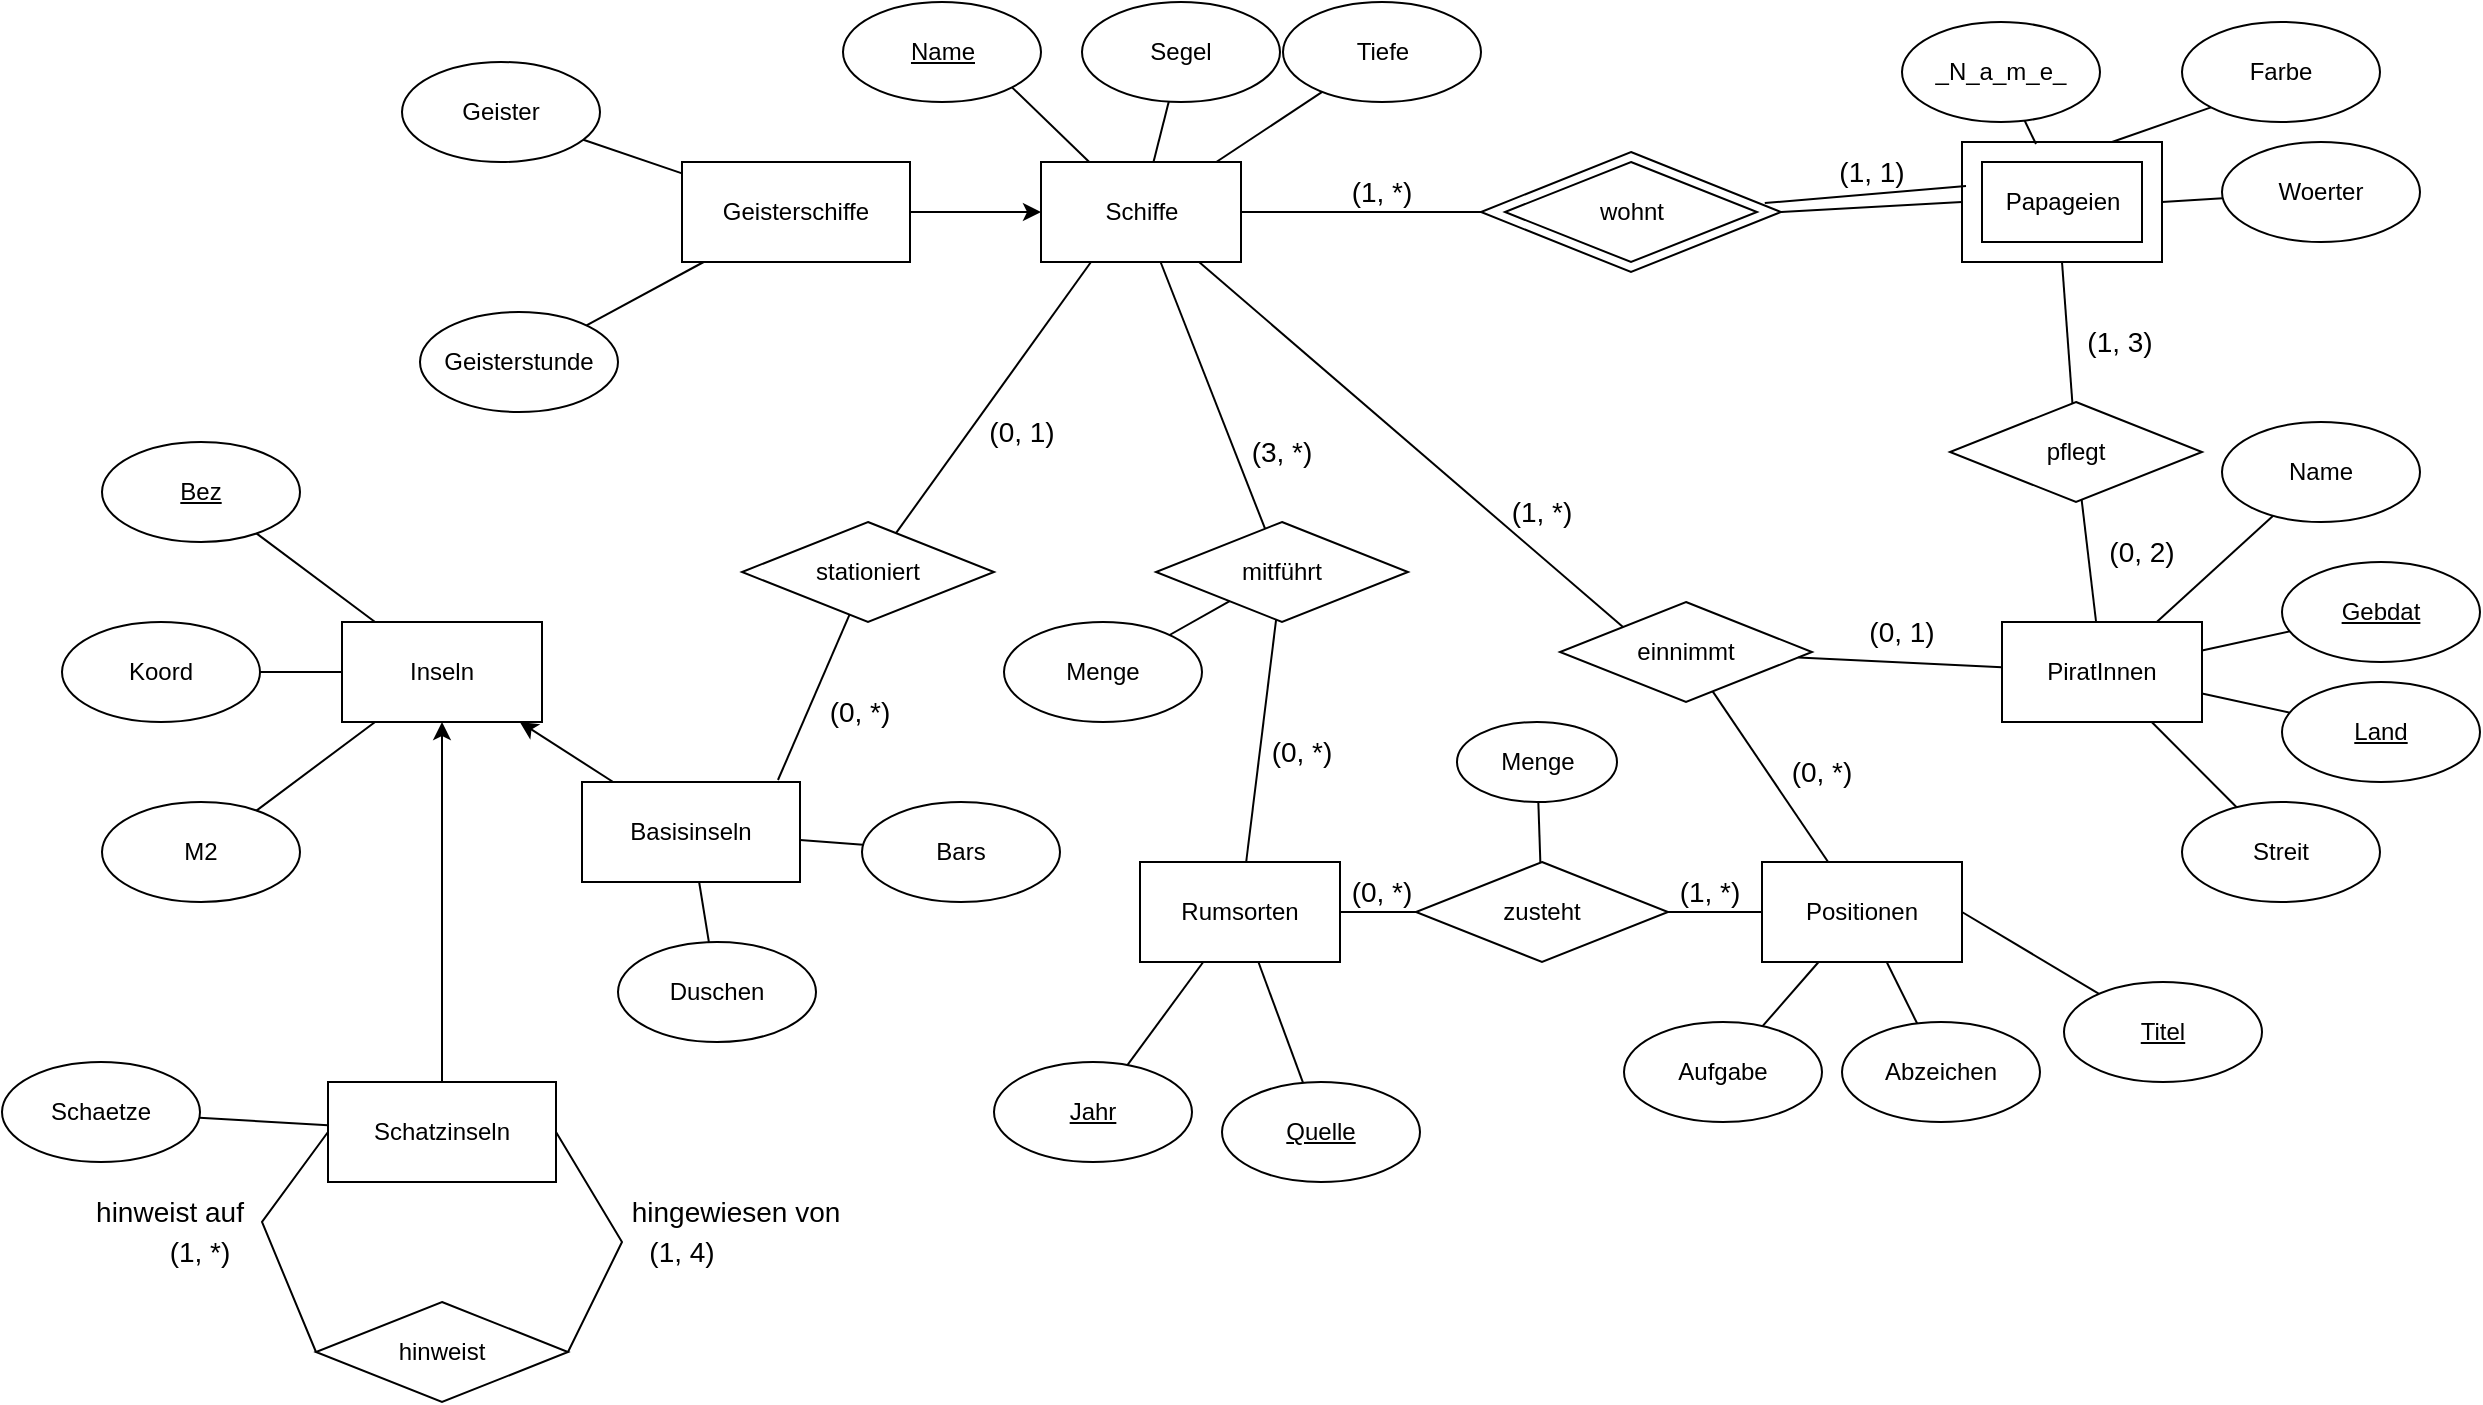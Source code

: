 <mxfile version="21.1.5" type="github">
  <diagram id="C5RBs43oDa-KdzZeNtuy" name="Page-1">
    <mxGraphModel dx="2196" dy="1947" grid="1" gridSize="10" guides="1" tooltips="1" connect="1" arrows="1" fold="1" page="1" pageScale="1" pageWidth="827" pageHeight="1169" math="0" shadow="0">
      <root>
        <mxCell id="WIyWlLk6GJQsqaUBKTNV-0" />
        <mxCell id="WIyWlLk6GJQsqaUBKTNV-1" parent="WIyWlLk6GJQsqaUBKTNV-0" />
        <mxCell id="UyaqefDPUZYXlSPB02nK-0" value="pflegt" style="rhombus;whiteSpace=wrap;html=1;fontSize=12;" parent="WIyWlLk6GJQsqaUBKTNV-1" vertex="1">
          <mxGeometry x="534" y="100" width="126" height="50" as="geometry" />
        </mxCell>
        <mxCell id="UyaqefDPUZYXlSPB02nK-1" value="einnimmt" style="rhombus;whiteSpace=wrap;html=1;fontSize=12;" parent="WIyWlLk6GJQsqaUBKTNV-1" vertex="1">
          <mxGeometry x="339" y="200" width="126" height="50" as="geometry" />
        </mxCell>
        <mxCell id="UyaqefDPUZYXlSPB02nK-2" value="hinweist" style="rhombus;whiteSpace=wrap;html=1;fontSize=12;" parent="WIyWlLk6GJQsqaUBKTNV-1" vertex="1">
          <mxGeometry x="-283" y="550" width="126" height="50" as="geometry" />
        </mxCell>
        <mxCell id="UyaqefDPUZYXlSPB02nK-3" value="mitführt" style="rhombus;whiteSpace=wrap;html=1;fontSize=12;" parent="WIyWlLk6GJQsqaUBKTNV-1" vertex="1">
          <mxGeometry x="137" y="160" width="126" height="50" as="geometry" />
        </mxCell>
        <mxCell id="UyaqefDPUZYXlSPB02nK-5" value="stationiert" style="rhombus;whiteSpace=wrap;html=1;fontSize=12;" parent="WIyWlLk6GJQsqaUBKTNV-1" vertex="1">
          <mxGeometry x="-70" y="160" width="126" height="50" as="geometry" />
        </mxCell>
        <mxCell id="UyaqefDPUZYXlSPB02nK-6" value="Schiffe" style="rounded=0;whiteSpace=wrap;html=1;" parent="WIyWlLk6GJQsqaUBKTNV-1" vertex="1">
          <mxGeometry x="79.5" y="-20" width="100" height="50" as="geometry" />
        </mxCell>
        <mxCell id="UyaqefDPUZYXlSPB02nK-8" value="PiratInnen" style="rounded=0;whiteSpace=wrap;html=1;" parent="WIyWlLk6GJQsqaUBKTNV-1" vertex="1">
          <mxGeometry x="560" y="210" width="100" height="50" as="geometry" />
        </mxCell>
        <mxCell id="UyaqefDPUZYXlSPB02nK-9" value="Rumsorten" style="rounded=0;whiteSpace=wrap;html=1;" parent="WIyWlLk6GJQsqaUBKTNV-1" vertex="1">
          <mxGeometry x="129" y="330" width="100" height="50" as="geometry" />
        </mxCell>
        <mxCell id="UyaqefDPUZYXlSPB02nK-10" value="Inseln" style="rounded=0;whiteSpace=wrap;html=1;" parent="WIyWlLk6GJQsqaUBKTNV-1" vertex="1">
          <mxGeometry x="-270" y="210" width="100" height="50" as="geometry" />
        </mxCell>
        <mxCell id="UyaqefDPUZYXlSPB02nK-11" value="Geisterschiffe" style="rounded=0;whiteSpace=wrap;html=1;" parent="WIyWlLk6GJQsqaUBKTNV-1" vertex="1">
          <mxGeometry x="-100" y="-20" width="114" height="50" as="geometry" />
        </mxCell>
        <mxCell id="UyaqefDPUZYXlSPB02nK-12" value="Schatzinseln" style="rounded=0;whiteSpace=wrap;html=1;" parent="WIyWlLk6GJQsqaUBKTNV-1" vertex="1">
          <mxGeometry x="-277" y="440" width="114" height="50" as="geometry" />
        </mxCell>
        <mxCell id="UyaqefDPUZYXlSPB02nK-13" value="Basisinseln" style="rounded=0;whiteSpace=wrap;html=1;" parent="WIyWlLk6GJQsqaUBKTNV-1" vertex="1">
          <mxGeometry x="-150" y="290" width="109" height="50" as="geometry" />
        </mxCell>
        <mxCell id="UyaqefDPUZYXlSPB02nK-14" value="Positionen" style="rounded=0;whiteSpace=wrap;html=1;" parent="WIyWlLk6GJQsqaUBKTNV-1" vertex="1">
          <mxGeometry x="440" y="330" width="100" height="50" as="geometry" />
        </mxCell>
        <mxCell id="UyaqefDPUZYXlSPB02nK-16" value="Name" style="ellipse;whiteSpace=wrap;html=1;fontStyle=4" parent="WIyWlLk6GJQsqaUBKTNV-1" vertex="1">
          <mxGeometry x="-19.5" y="-100" width="99" height="50" as="geometry" />
        </mxCell>
        <mxCell id="UyaqefDPUZYXlSPB02nK-17" value="Segel" style="ellipse;whiteSpace=wrap;html=1;" parent="WIyWlLk6GJQsqaUBKTNV-1" vertex="1">
          <mxGeometry x="100" y="-100" width="99" height="50" as="geometry" />
        </mxCell>
        <mxCell id="UyaqefDPUZYXlSPB02nK-18" value="Tiefe" style="ellipse;whiteSpace=wrap;html=1;" parent="WIyWlLk6GJQsqaUBKTNV-1" vertex="1">
          <mxGeometry x="200.5" y="-100" width="99" height="50" as="geometry" />
        </mxCell>
        <mxCell id="UyaqefDPUZYXlSPB02nK-19" value="Geister" style="ellipse;whiteSpace=wrap;html=1;" parent="WIyWlLk6GJQsqaUBKTNV-1" vertex="1">
          <mxGeometry x="-240" y="-70" width="99" height="50" as="geometry" />
        </mxCell>
        <mxCell id="UyaqefDPUZYXlSPB02nK-20" value="Geisterstunde" style="ellipse;whiteSpace=wrap;html=1;" parent="WIyWlLk6GJQsqaUBKTNV-1" vertex="1">
          <mxGeometry x="-231" y="55" width="99" height="50" as="geometry" />
        </mxCell>
        <mxCell id="UyaqefDPUZYXlSPB02nK-21" value="" style="endArrow=none;html=1;rounded=0;" parent="WIyWlLk6GJQsqaUBKTNV-1" source="UyaqefDPUZYXlSPB02nK-19" target="UyaqefDPUZYXlSPB02nK-11" edge="1">
          <mxGeometry width="50" height="50" relative="1" as="geometry">
            <mxPoint x="110" y="320" as="sourcePoint" />
            <mxPoint x="160" y="270" as="targetPoint" />
          </mxGeometry>
        </mxCell>
        <mxCell id="UyaqefDPUZYXlSPB02nK-22" value="" style="endArrow=none;html=1;rounded=0;" parent="WIyWlLk6GJQsqaUBKTNV-1" source="UyaqefDPUZYXlSPB02nK-11" target="UyaqefDPUZYXlSPB02nK-20" edge="1">
          <mxGeometry width="50" height="50" relative="1" as="geometry">
            <mxPoint x="-110" y="160" as="sourcePoint" />
            <mxPoint x="-60" y="110" as="targetPoint" />
          </mxGeometry>
        </mxCell>
        <mxCell id="UyaqefDPUZYXlSPB02nK-23" value="" style="endArrow=none;html=1;rounded=0;exitX=1;exitY=1;exitDx=0;exitDy=0;" parent="WIyWlLk6GJQsqaUBKTNV-1" source="UyaqefDPUZYXlSPB02nK-16" target="UyaqefDPUZYXlSPB02nK-6" edge="1">
          <mxGeometry width="50" height="50" relative="1" as="geometry">
            <mxPoint x="170" y="90" as="sourcePoint" />
            <mxPoint x="220" y="40" as="targetPoint" />
          </mxGeometry>
        </mxCell>
        <mxCell id="UyaqefDPUZYXlSPB02nK-24" value="" style="endArrow=none;html=1;rounded=0;" parent="WIyWlLk6GJQsqaUBKTNV-1" source="UyaqefDPUZYXlSPB02nK-17" target="UyaqefDPUZYXlSPB02nK-6" edge="1">
          <mxGeometry width="50" height="50" relative="1" as="geometry">
            <mxPoint x="124.324" y="-37.233" as="sourcePoint" />
            <mxPoint x="180.347" y="10" as="targetPoint" />
          </mxGeometry>
        </mxCell>
        <mxCell id="UyaqefDPUZYXlSPB02nK-25" value="" style="endArrow=none;html=1;rounded=0;" parent="WIyWlLk6GJQsqaUBKTNV-1" source="UyaqefDPUZYXlSPB02nK-18" target="UyaqefDPUZYXlSPB02nK-6" edge="1">
          <mxGeometry width="50" height="50" relative="1" as="geometry">
            <mxPoint x="217.195" y="-30.027" as="sourcePoint" />
            <mxPoint x="212.639" y="10" as="targetPoint" />
          </mxGeometry>
        </mxCell>
        <mxCell id="UyaqefDPUZYXlSPB02nK-26" value="" style="endArrow=classic;html=1;rounded=0;" parent="WIyWlLk6GJQsqaUBKTNV-1" source="UyaqefDPUZYXlSPB02nK-11" target="UyaqefDPUZYXlSPB02nK-6" edge="1">
          <mxGeometry width="50" height="50" relative="1" as="geometry">
            <mxPoint x="170" y="220" as="sourcePoint" />
            <mxPoint x="220" y="170" as="targetPoint" />
          </mxGeometry>
        </mxCell>
        <mxCell id="UyaqefDPUZYXlSPB02nK-27" value="_N_a_m_e_" style="ellipse;whiteSpace=wrap;html=1;fontStyle=0" parent="WIyWlLk6GJQsqaUBKTNV-1" vertex="1">
          <mxGeometry x="510" y="-90" width="99" height="50" as="geometry" />
        </mxCell>
        <mxCell id="UyaqefDPUZYXlSPB02nK-28" value="Farbe" style="ellipse;whiteSpace=wrap;html=1;" parent="WIyWlLk6GJQsqaUBKTNV-1" vertex="1">
          <mxGeometry x="650" y="-90" width="99" height="50" as="geometry" />
        </mxCell>
        <mxCell id="UyaqefDPUZYXlSPB02nK-29" value="Woerter" style="ellipse;whiteSpace=wrap;html=1;" parent="WIyWlLk6GJQsqaUBKTNV-1" vertex="1">
          <mxGeometry x="670" y="-30" width="99" height="50" as="geometry" />
        </mxCell>
        <mxCell id="UyaqefDPUZYXlSPB02nK-31" value="" style="verticalLabelPosition=bottom;verticalAlign=top;html=1;shape=mxgraph.basic.frame;dx=10;whiteSpace=wrap;" parent="WIyWlLk6GJQsqaUBKTNV-1" vertex="1">
          <mxGeometry x="540" y="-30" width="100" height="60" as="geometry" />
        </mxCell>
        <mxCell id="UyaqefDPUZYXlSPB02nK-33" value="Papageien" style="text;html=1;align=center;verticalAlign=middle;resizable=0;points=[];autosize=1;strokeColor=none;fillColor=none;" parent="WIyWlLk6GJQsqaUBKTNV-1" vertex="1">
          <mxGeometry x="550" y="-15" width="80" height="30" as="geometry" />
        </mxCell>
        <mxCell id="UyaqefDPUZYXlSPB02nK-36" value="" style="rhombus;whiteSpace=wrap;html=1;fontSize=12;" parent="WIyWlLk6GJQsqaUBKTNV-1" vertex="1">
          <mxGeometry x="299.5" y="-25" width="150" height="60" as="geometry" />
        </mxCell>
        <mxCell id="oxAXRhUPU-nRe5CdtGqO-5" value="wohnt" style="rhombus;whiteSpace=wrap;html=1;fontSize=12;" parent="WIyWlLk6GJQsqaUBKTNV-1" vertex="1">
          <mxGeometry x="311.5" y="-20" width="126" height="50" as="geometry" />
        </mxCell>
        <mxCell id="UyaqefDPUZYXlSPB02nK-38" value="" style="endArrow=none;html=1;rounded=0;exitX=0.946;exitY=0.426;exitDx=0;exitDy=0;exitPerimeter=0;entryX=0.02;entryY=0.367;entryDx=0;entryDy=0;entryPerimeter=0;" parent="WIyWlLk6GJQsqaUBKTNV-1" source="UyaqefDPUZYXlSPB02nK-36" target="UyaqefDPUZYXlSPB02nK-31" edge="1">
          <mxGeometry width="50" height="50" relative="1" as="geometry">
            <mxPoint x="390" y="180" as="sourcePoint" />
            <mxPoint x="530" y="20" as="targetPoint" />
          </mxGeometry>
        </mxCell>
        <mxCell id="UyaqefDPUZYXlSPB02nK-39" value="" style="endArrow=none;html=1;rounded=0;entryX=0;entryY=0.5;entryDx=0;entryDy=0;entryPerimeter=0;exitX=1;exitY=0.5;exitDx=0;exitDy=0;" parent="WIyWlLk6GJQsqaUBKTNV-1" source="UyaqefDPUZYXlSPB02nK-36" target="UyaqefDPUZYXlSPB02nK-31" edge="1">
          <mxGeometry width="50" height="50" relative="1" as="geometry">
            <mxPoint x="380" y="180" as="sourcePoint" />
            <mxPoint x="430" y="130" as="targetPoint" />
          </mxGeometry>
        </mxCell>
        <mxCell id="UyaqefDPUZYXlSPB02nK-40" value="" style="endArrow=none;html=1;rounded=0;entryX=0;entryY=0.5;entryDx=0;entryDy=0;" parent="WIyWlLk6GJQsqaUBKTNV-1" source="UyaqefDPUZYXlSPB02nK-6" target="UyaqefDPUZYXlSPB02nK-36" edge="1">
          <mxGeometry width="50" height="50" relative="1" as="geometry">
            <mxPoint x="260" y="210" as="sourcePoint" />
            <mxPoint x="310" y="160" as="targetPoint" />
          </mxGeometry>
        </mxCell>
        <mxCell id="UyaqefDPUZYXlSPB02nK-41" value="" style="endArrow=none;html=1;rounded=0;entryX=0.37;entryY=0.017;entryDx=0;entryDy=0;entryPerimeter=0;" parent="WIyWlLk6GJQsqaUBKTNV-1" source="UyaqefDPUZYXlSPB02nK-27" target="UyaqefDPUZYXlSPB02nK-31" edge="1">
          <mxGeometry width="50" height="50" relative="1" as="geometry">
            <mxPoint x="390" y="230" as="sourcePoint" />
            <mxPoint x="440" y="180" as="targetPoint" />
          </mxGeometry>
        </mxCell>
        <mxCell id="UyaqefDPUZYXlSPB02nK-42" value="" style="endArrow=none;html=1;rounded=0;entryX=0;entryY=0;entryDx=75;entryDy=0;entryPerimeter=0;exitX=0;exitY=1;exitDx=0;exitDy=0;" parent="WIyWlLk6GJQsqaUBKTNV-1" source="UyaqefDPUZYXlSPB02nK-28" target="UyaqefDPUZYXlSPB02nK-31" edge="1">
          <mxGeometry width="50" height="50" relative="1" as="geometry">
            <mxPoint x="560.299" y="-30.602" as="sourcePoint" />
            <mxPoint x="577" y="6.02" as="targetPoint" />
          </mxGeometry>
        </mxCell>
        <mxCell id="UyaqefDPUZYXlSPB02nK-43" value="" style="endArrow=none;html=1;rounded=0;entryX=1;entryY=0.5;entryDx=0;entryDy=0;entryPerimeter=0;" parent="WIyWlLk6GJQsqaUBKTNV-1" source="UyaqefDPUZYXlSPB02nK-29" target="UyaqefDPUZYXlSPB02nK-31" edge="1">
          <mxGeometry width="50" height="50" relative="1" as="geometry">
            <mxPoint x="654.676" y="-37.233" as="sourcePoint" />
            <mxPoint x="615" y="5" as="targetPoint" />
          </mxGeometry>
        </mxCell>
        <mxCell id="UyaqefDPUZYXlSPB02nK-44" value="Name" style="ellipse;whiteSpace=wrap;html=1;" parent="WIyWlLk6GJQsqaUBKTNV-1" vertex="1">
          <mxGeometry x="670" y="110" width="99" height="50" as="geometry" />
        </mxCell>
        <mxCell id="UyaqefDPUZYXlSPB02nK-45" value="&lt;u&gt;Gebdat&lt;/u&gt;" style="ellipse;whiteSpace=wrap;html=1;" parent="WIyWlLk6GJQsqaUBKTNV-1" vertex="1">
          <mxGeometry x="700" y="180" width="99" height="50" as="geometry" />
        </mxCell>
        <mxCell id="UyaqefDPUZYXlSPB02nK-46" value="Land" style="ellipse;whiteSpace=wrap;html=1;fontStyle=4" parent="WIyWlLk6GJQsqaUBKTNV-1" vertex="1">
          <mxGeometry x="700" y="240" width="99" height="50" as="geometry" />
        </mxCell>
        <mxCell id="UyaqefDPUZYXlSPB02nK-47" value="Streit" style="ellipse;whiteSpace=wrap;html=1;" parent="WIyWlLk6GJQsqaUBKTNV-1" vertex="1">
          <mxGeometry x="650" y="300" width="99" height="50" as="geometry" />
        </mxCell>
        <mxCell id="UyaqefDPUZYXlSPB02nK-48" value="" style="endArrow=none;html=1;rounded=0;" parent="WIyWlLk6GJQsqaUBKTNV-1" source="UyaqefDPUZYXlSPB02nK-47" target="UyaqefDPUZYXlSPB02nK-8" edge="1">
          <mxGeometry width="50" height="50" relative="1" as="geometry">
            <mxPoint x="500" y="370" as="sourcePoint" />
            <mxPoint x="550" y="320" as="targetPoint" />
          </mxGeometry>
        </mxCell>
        <mxCell id="UyaqefDPUZYXlSPB02nK-49" value="" style="endArrow=none;html=1;rounded=0;" parent="WIyWlLk6GJQsqaUBKTNV-1" source="UyaqefDPUZYXlSPB02nK-46" target="UyaqefDPUZYXlSPB02nK-8" edge="1">
          <mxGeometry width="50" height="50" relative="1" as="geometry">
            <mxPoint x="681.345" y="314.438" as="sourcePoint" />
            <mxPoint x="620" y="270" as="targetPoint" />
          </mxGeometry>
        </mxCell>
        <mxCell id="UyaqefDPUZYXlSPB02nK-50" value="" style="endArrow=none;html=1;rounded=0;" parent="WIyWlLk6GJQsqaUBKTNV-1" source="UyaqefDPUZYXlSPB02nK-45" target="UyaqefDPUZYXlSPB02nK-8" edge="1">
          <mxGeometry width="50" height="50" relative="1" as="geometry">
            <mxPoint x="713.906" y="265.266" as="sourcePoint" />
            <mxPoint x="670" y="255.753" as="targetPoint" />
          </mxGeometry>
        </mxCell>
        <mxCell id="UyaqefDPUZYXlSPB02nK-51" value="" style="endArrow=none;html=1;rounded=0;" parent="WIyWlLk6GJQsqaUBKTNV-1" source="UyaqefDPUZYXlSPB02nK-44" target="UyaqefDPUZYXlSPB02nK-8" edge="1">
          <mxGeometry width="50" height="50" relative="1" as="geometry">
            <mxPoint x="713.906" y="224.734" as="sourcePoint" />
            <mxPoint x="670" y="234.247" as="targetPoint" />
          </mxGeometry>
        </mxCell>
        <mxCell id="UyaqefDPUZYXlSPB02nK-52" value="" style="endArrow=none;html=1;rounded=0;" parent="WIyWlLk6GJQsqaUBKTNV-1" source="UyaqefDPUZYXlSPB02nK-0" target="UyaqefDPUZYXlSPB02nK-8" edge="1">
          <mxGeometry width="50" height="50" relative="1" as="geometry">
            <mxPoint x="500" y="370" as="sourcePoint" />
            <mxPoint x="550" y="320" as="targetPoint" />
          </mxGeometry>
        </mxCell>
        <mxCell id="UyaqefDPUZYXlSPB02nK-53" value="" style="endArrow=none;html=1;rounded=0;entryX=0.5;entryY=1;entryDx=0;entryDy=0;entryPerimeter=0;" parent="WIyWlLk6GJQsqaUBKTNV-1" source="UyaqefDPUZYXlSPB02nK-0" target="UyaqefDPUZYXlSPB02nK-31" edge="1">
          <mxGeometry width="50" height="50" relative="1" as="geometry">
            <mxPoint x="596.152" y="157.559" as="sourcePoint" />
            <mxPoint x="613.182" y="220" as="targetPoint" />
          </mxGeometry>
        </mxCell>
        <mxCell id="UyaqefDPUZYXlSPB02nK-54" value="Titel" style="ellipse;whiteSpace=wrap;html=1;fontStyle=4" parent="WIyWlLk6GJQsqaUBKTNV-1" vertex="1">
          <mxGeometry x="591" y="390" width="99" height="50" as="geometry" />
        </mxCell>
        <mxCell id="UyaqefDPUZYXlSPB02nK-55" value="Abzeichen" style="ellipse;whiteSpace=wrap;html=1;" parent="WIyWlLk6GJQsqaUBKTNV-1" vertex="1">
          <mxGeometry x="480" y="410" width="99" height="50" as="geometry" />
        </mxCell>
        <mxCell id="UyaqefDPUZYXlSPB02nK-56" value="Aufgabe" style="ellipse;whiteSpace=wrap;html=1;" parent="WIyWlLk6GJQsqaUBKTNV-1" vertex="1">
          <mxGeometry x="371" y="410" width="99" height="50" as="geometry" />
        </mxCell>
        <mxCell id="UyaqefDPUZYXlSPB02nK-59" value="" style="endArrow=none;html=1;rounded=0;" parent="WIyWlLk6GJQsqaUBKTNV-1" source="UyaqefDPUZYXlSPB02nK-14" target="UyaqefDPUZYXlSPB02nK-1" edge="1">
          <mxGeometry width="50" height="50" relative="1" as="geometry">
            <mxPoint x="460" y="430" as="sourcePoint" />
            <mxPoint x="510" y="380" as="targetPoint" />
          </mxGeometry>
        </mxCell>
        <mxCell id="UyaqefDPUZYXlSPB02nK-60" value="" style="endArrow=none;html=1;rounded=0;" parent="WIyWlLk6GJQsqaUBKTNV-1" source="UyaqefDPUZYXlSPB02nK-8" target="UyaqefDPUZYXlSPB02nK-1" edge="1">
          <mxGeometry width="50" height="50" relative="1" as="geometry">
            <mxPoint x="603" y="470" as="sourcePoint" />
            <mxPoint x="603" y="410" as="targetPoint" />
          </mxGeometry>
        </mxCell>
        <mxCell id="UyaqefDPUZYXlSPB02nK-61" value="" style="endArrow=none;html=1;rounded=0;exitX=1;exitY=0.5;exitDx=0;exitDy=0;" parent="WIyWlLk6GJQsqaUBKTNV-1" source="UyaqefDPUZYXlSPB02nK-14" target="UyaqefDPUZYXlSPB02nK-54" edge="1">
          <mxGeometry width="50" height="50" relative="1" as="geometry">
            <mxPoint x="380" y="380" as="sourcePoint" />
            <mxPoint x="430" y="330" as="targetPoint" />
          </mxGeometry>
        </mxCell>
        <mxCell id="UyaqefDPUZYXlSPB02nK-62" value="" style="endArrow=none;html=1;rounded=0;" parent="WIyWlLk6GJQsqaUBKTNV-1" source="UyaqefDPUZYXlSPB02nK-55" target="UyaqefDPUZYXlSPB02nK-14" edge="1">
          <mxGeometry width="50" height="50" relative="1" as="geometry">
            <mxPoint x="380" y="380" as="sourcePoint" />
            <mxPoint x="430" y="330" as="targetPoint" />
          </mxGeometry>
        </mxCell>
        <mxCell id="UyaqefDPUZYXlSPB02nK-63" value="" style="endArrow=none;html=1;rounded=0;" parent="WIyWlLk6GJQsqaUBKTNV-1" source="UyaqefDPUZYXlSPB02nK-56" target="UyaqefDPUZYXlSPB02nK-14" edge="1">
          <mxGeometry width="50" height="50" relative="1" as="geometry">
            <mxPoint x="380" y="380" as="sourcePoint" />
            <mxPoint x="430" y="330" as="targetPoint" />
          </mxGeometry>
        </mxCell>
        <mxCell id="UyaqefDPUZYXlSPB02nK-64" value="" style="endArrow=none;html=1;rounded=0;entryX=0;entryY=0;entryDx=0;entryDy=0;" parent="WIyWlLk6GJQsqaUBKTNV-1" source="UyaqefDPUZYXlSPB02nK-6" target="UyaqefDPUZYXlSPB02nK-1" edge="1">
          <mxGeometry width="50" height="50" relative="1" as="geometry">
            <mxPoint x="350" y="380" as="sourcePoint" />
            <mxPoint x="400" y="330" as="targetPoint" />
          </mxGeometry>
        </mxCell>
        <mxCell id="UyaqefDPUZYXlSPB02nK-65" value="Jahr" style="ellipse;whiteSpace=wrap;html=1;fontStyle=4" parent="WIyWlLk6GJQsqaUBKTNV-1" vertex="1">
          <mxGeometry x="56" y="430" width="99" height="50" as="geometry" />
        </mxCell>
        <mxCell id="UyaqefDPUZYXlSPB02nK-66" value="Quelle" style="ellipse;whiteSpace=wrap;html=1;fontStyle=4" parent="WIyWlLk6GJQsqaUBKTNV-1" vertex="1">
          <mxGeometry x="170" y="440" width="99" height="50" as="geometry" />
        </mxCell>
        <mxCell id="UyaqefDPUZYXlSPB02nK-67" value="" style="endArrow=none;html=1;rounded=0;" parent="WIyWlLk6GJQsqaUBKTNV-1" source="UyaqefDPUZYXlSPB02nK-65" target="UyaqefDPUZYXlSPB02nK-9" edge="1">
          <mxGeometry width="50" height="50" relative="1" as="geometry">
            <mxPoint x="350" y="530" as="sourcePoint" />
            <mxPoint x="400" y="480" as="targetPoint" />
          </mxGeometry>
        </mxCell>
        <mxCell id="UyaqefDPUZYXlSPB02nK-68" value="" style="endArrow=none;html=1;rounded=0;" parent="WIyWlLk6GJQsqaUBKTNV-1" source="UyaqefDPUZYXlSPB02nK-66" target="UyaqefDPUZYXlSPB02nK-9" edge="1">
          <mxGeometry width="50" height="50" relative="1" as="geometry">
            <mxPoint x="422.834" y="690.924" as="sourcePoint" />
            <mxPoint x="445.972" y="650" as="targetPoint" />
          </mxGeometry>
        </mxCell>
        <mxCell id="UyaqefDPUZYXlSPB02nK-70" value="Menge" style="ellipse;whiteSpace=wrap;html=1;fontStyle=0" parent="WIyWlLk6GJQsqaUBKTNV-1" vertex="1">
          <mxGeometry x="61" y="210" width="99" height="50" as="geometry" />
        </mxCell>
        <mxCell id="UyaqefDPUZYXlSPB02nK-71" value="" style="endArrow=none;html=1;rounded=0;" parent="WIyWlLk6GJQsqaUBKTNV-1" source="UyaqefDPUZYXlSPB02nK-9" target="UyaqefDPUZYXlSPB02nK-3" edge="1">
          <mxGeometry width="50" height="50" relative="1" as="geometry">
            <mxPoint x="290" y="340" as="sourcePoint" />
            <mxPoint x="340" y="290" as="targetPoint" />
          </mxGeometry>
        </mxCell>
        <mxCell id="UyaqefDPUZYXlSPB02nK-72" value="" style="endArrow=none;html=1;rounded=0;" parent="WIyWlLk6GJQsqaUBKTNV-1" source="UyaqefDPUZYXlSPB02nK-6" target="UyaqefDPUZYXlSPB02nK-3" edge="1">
          <mxGeometry width="50" height="50" relative="1" as="geometry">
            <mxPoint x="240.288" y="300" as="sourcePoint" />
            <mxPoint x="216.471" y="217.432" as="targetPoint" />
          </mxGeometry>
        </mxCell>
        <mxCell id="UyaqefDPUZYXlSPB02nK-73" value="" style="endArrow=none;html=1;rounded=0;" parent="WIyWlLk6GJQsqaUBKTNV-1" source="UyaqefDPUZYXlSPB02nK-70" target="UyaqefDPUZYXlSPB02nK-3" edge="1">
          <mxGeometry width="50" height="50" relative="1" as="geometry">
            <mxPoint x="210" y="60" as="sourcePoint" />
            <mxPoint x="190" y="190" as="targetPoint" />
          </mxGeometry>
        </mxCell>
        <mxCell id="UyaqefDPUZYXlSPB02nK-74" value="zusteht" style="rhombus;whiteSpace=wrap;html=1;fontSize=12;" parent="WIyWlLk6GJQsqaUBKTNV-1" vertex="1">
          <mxGeometry x="267" y="330" width="126" height="50" as="geometry" />
        </mxCell>
        <mxCell id="UyaqefDPUZYXlSPB02nK-78" value="" style="endArrow=none;html=1;rounded=0;" parent="WIyWlLk6GJQsqaUBKTNV-1" source="UyaqefDPUZYXlSPB02nK-74" target="UyaqefDPUZYXlSPB02nK-14" edge="1">
          <mxGeometry width="50" height="50" relative="1" as="geometry">
            <mxPoint x="400" y="340" as="sourcePoint" />
            <mxPoint x="450" y="290" as="targetPoint" />
          </mxGeometry>
        </mxCell>
        <mxCell id="UyaqefDPUZYXlSPB02nK-79" value="" style="endArrow=none;html=1;rounded=0;entryX=1;entryY=0.5;entryDx=0;entryDy=0;" parent="WIyWlLk6GJQsqaUBKTNV-1" source="UyaqefDPUZYXlSPB02nK-74" target="UyaqefDPUZYXlSPB02nK-9" edge="1">
          <mxGeometry width="50" height="50" relative="1" as="geometry">
            <mxPoint x="410" y="325" as="sourcePoint" />
            <mxPoint x="430" y="325" as="targetPoint" />
          </mxGeometry>
        </mxCell>
        <mxCell id="UyaqefDPUZYXlSPB02nK-80" value="Menge" style="ellipse;whiteSpace=wrap;html=1;fontStyle=0" parent="WIyWlLk6GJQsqaUBKTNV-1" vertex="1">
          <mxGeometry x="287.5" y="260" width="80" height="40" as="geometry" />
        </mxCell>
        <mxCell id="UyaqefDPUZYXlSPB02nK-81" value="" style="endArrow=none;html=1;rounded=0;" parent="WIyWlLk6GJQsqaUBKTNV-1" source="UyaqefDPUZYXlSPB02nK-74" target="UyaqefDPUZYXlSPB02nK-80" edge="1">
          <mxGeometry width="50" height="50" relative="1" as="geometry">
            <mxPoint x="400" y="340" as="sourcePoint" />
            <mxPoint x="450" y="290" as="targetPoint" />
          </mxGeometry>
        </mxCell>
        <mxCell id="UyaqefDPUZYXlSPB02nK-82" value="Bez" style="ellipse;whiteSpace=wrap;html=1;fontStyle=4" parent="WIyWlLk6GJQsqaUBKTNV-1" vertex="1">
          <mxGeometry x="-390" y="120" width="99" height="50" as="geometry" />
        </mxCell>
        <mxCell id="UyaqefDPUZYXlSPB02nK-83" value="Koord" style="ellipse;whiteSpace=wrap;html=1;fontStyle=0" parent="WIyWlLk6GJQsqaUBKTNV-1" vertex="1">
          <mxGeometry x="-410" y="210" width="99" height="50" as="geometry" />
        </mxCell>
        <mxCell id="UyaqefDPUZYXlSPB02nK-84" value="M2" style="ellipse;whiteSpace=wrap;html=1;fontStyle=0" parent="WIyWlLk6GJQsqaUBKTNV-1" vertex="1">
          <mxGeometry x="-390" y="300" width="99" height="50" as="geometry" />
        </mxCell>
        <mxCell id="UyaqefDPUZYXlSPB02nK-86" value="" style="endArrow=classic;html=1;rounded=0;" parent="WIyWlLk6GJQsqaUBKTNV-1" source="UyaqefDPUZYXlSPB02nK-12" target="UyaqefDPUZYXlSPB02nK-10" edge="1">
          <mxGeometry width="50" height="50" relative="1" as="geometry">
            <mxPoint x="-80" y="300" as="sourcePoint" />
            <mxPoint x="-30" y="250" as="targetPoint" />
          </mxGeometry>
        </mxCell>
        <mxCell id="UyaqefDPUZYXlSPB02nK-87" value="" style="endArrow=classic;html=1;rounded=0;" parent="WIyWlLk6GJQsqaUBKTNV-1" source="UyaqefDPUZYXlSPB02nK-13" target="UyaqefDPUZYXlSPB02nK-10" edge="1">
          <mxGeometry width="50" height="50" relative="1" as="geometry">
            <mxPoint x="-170.833" y="370" as="sourcePoint" />
            <mxPoint x="-202.167" y="270" as="targetPoint" />
          </mxGeometry>
        </mxCell>
        <mxCell id="UyaqefDPUZYXlSPB02nK-88" value="" style="endArrow=none;html=1;rounded=0;" parent="WIyWlLk6GJQsqaUBKTNV-1" source="UyaqefDPUZYXlSPB02nK-82" target="UyaqefDPUZYXlSPB02nK-10" edge="1">
          <mxGeometry width="50" height="50" relative="1" as="geometry">
            <mxPoint x="-290" y="180" as="sourcePoint" />
            <mxPoint x="-30" y="250" as="targetPoint" />
          </mxGeometry>
        </mxCell>
        <mxCell id="UyaqefDPUZYXlSPB02nK-89" value="" style="endArrow=none;html=1;rounded=0;" parent="WIyWlLk6GJQsqaUBKTNV-1" source="UyaqefDPUZYXlSPB02nK-83" target="UyaqefDPUZYXlSPB02nK-10" edge="1">
          <mxGeometry width="50" height="50" relative="1" as="geometry">
            <mxPoint x="-302.778" y="175.712" as="sourcePoint" />
            <mxPoint x="-243.472" y="220" as="targetPoint" />
          </mxGeometry>
        </mxCell>
        <mxCell id="UyaqefDPUZYXlSPB02nK-90" value="" style="endArrow=none;html=1;rounded=0;" parent="WIyWlLk6GJQsqaUBKTNV-1" source="UyaqefDPUZYXlSPB02nK-84" target="UyaqefDPUZYXlSPB02nK-10" edge="1">
          <mxGeometry width="50" height="50" relative="1" as="geometry">
            <mxPoint x="-301" y="245" as="sourcePoint" />
            <mxPoint x="-260" y="240" as="targetPoint" />
          </mxGeometry>
        </mxCell>
        <mxCell id="UyaqefDPUZYXlSPB02nK-91" value="" style="endArrow=none;html=1;rounded=0;exitX=0.899;exitY=-0.02;exitDx=0;exitDy=0;exitPerimeter=0;" parent="WIyWlLk6GJQsqaUBKTNV-1" source="UyaqefDPUZYXlSPB02nK-13" target="UyaqefDPUZYXlSPB02nK-5" edge="1">
          <mxGeometry width="50" height="50" relative="1" as="geometry">
            <mxPoint y="250" as="sourcePoint" />
            <mxPoint x="50" y="200" as="targetPoint" />
          </mxGeometry>
        </mxCell>
        <mxCell id="UyaqefDPUZYXlSPB02nK-92" value="" style="endArrow=none;html=1;rounded=0;exitX=0.25;exitY=1;exitDx=0;exitDy=0;" parent="WIyWlLk6GJQsqaUBKTNV-1" source="UyaqefDPUZYXlSPB02nK-6" target="UyaqefDPUZYXlSPB02nK-5" edge="1">
          <mxGeometry width="50" height="50" relative="1" as="geometry">
            <mxPoint x="-42.009" y="299" as="sourcePoint" />
            <mxPoint x="-7.059" y="226.008" as="targetPoint" />
          </mxGeometry>
        </mxCell>
        <mxCell id="UyaqefDPUZYXlSPB02nK-93" value="Bars" style="ellipse;whiteSpace=wrap;html=1;fontStyle=0" parent="WIyWlLk6GJQsqaUBKTNV-1" vertex="1">
          <mxGeometry x="-10" y="300" width="99" height="50" as="geometry" />
        </mxCell>
        <mxCell id="UyaqefDPUZYXlSPB02nK-94" value="Duschen" style="ellipse;whiteSpace=wrap;html=1;fontStyle=0" parent="WIyWlLk6GJQsqaUBKTNV-1" vertex="1">
          <mxGeometry x="-132" y="370" width="99" height="50" as="geometry" />
        </mxCell>
        <mxCell id="UyaqefDPUZYXlSPB02nK-95" value="" style="endArrow=none;html=1;rounded=0;" parent="WIyWlLk6GJQsqaUBKTNV-1" source="UyaqefDPUZYXlSPB02nK-13" target="UyaqefDPUZYXlSPB02nK-93" edge="1">
          <mxGeometry width="50" height="50" relative="1" as="geometry">
            <mxPoint y="250" as="sourcePoint" />
            <mxPoint x="50" y="200" as="targetPoint" />
          </mxGeometry>
        </mxCell>
        <mxCell id="UyaqefDPUZYXlSPB02nK-96" value="" style="endArrow=none;html=1;rounded=0;" parent="WIyWlLk6GJQsqaUBKTNV-1" source="UyaqefDPUZYXlSPB02nK-13" target="UyaqefDPUZYXlSPB02nK-94" edge="1">
          <mxGeometry width="50" height="50" relative="1" as="geometry">
            <mxPoint x="-31" y="329.037" as="sourcePoint" />
            <mxPoint x="0.524" y="331.372" as="targetPoint" />
          </mxGeometry>
        </mxCell>
        <mxCell id="UyaqefDPUZYXlSPB02nK-97" value="" style="endArrow=none;html=1;rounded=0;exitX=1;exitY=0.5;exitDx=0;exitDy=0;entryX=1;entryY=0.5;entryDx=0;entryDy=0;" parent="WIyWlLk6GJQsqaUBKTNV-1" source="UyaqefDPUZYXlSPB02nK-2" target="UyaqefDPUZYXlSPB02nK-12" edge="1">
          <mxGeometry width="50" height="50" relative="1" as="geometry">
            <mxPoint x="-90" y="480" as="sourcePoint" />
            <mxPoint x="-160" y="470" as="targetPoint" />
            <Array as="points">
              <mxPoint x="-130" y="520" />
            </Array>
          </mxGeometry>
        </mxCell>
        <mxCell id="UyaqefDPUZYXlSPB02nK-98" value="" style="endArrow=none;html=1;rounded=0;exitX=0;exitY=0.5;exitDx=0;exitDy=0;entryX=0;entryY=0.5;entryDx=0;entryDy=0;" parent="WIyWlLk6GJQsqaUBKTNV-1" source="UyaqefDPUZYXlSPB02nK-2" target="UyaqefDPUZYXlSPB02nK-12" edge="1">
          <mxGeometry width="50" height="50" relative="1" as="geometry">
            <mxPoint x="-90" y="480" as="sourcePoint" />
            <mxPoint x="-40" y="430" as="targetPoint" />
            <Array as="points">
              <mxPoint x="-310" y="510" />
            </Array>
          </mxGeometry>
        </mxCell>
        <mxCell id="UyaqefDPUZYXlSPB02nK-99" value="Schaetze" style="ellipse;whiteSpace=wrap;html=1;fontStyle=0" parent="WIyWlLk6GJQsqaUBKTNV-1" vertex="1">
          <mxGeometry x="-440" y="430" width="99" height="50" as="geometry" />
        </mxCell>
        <mxCell id="UyaqefDPUZYXlSPB02nK-100" value="" style="endArrow=none;html=1;rounded=0;" parent="WIyWlLk6GJQsqaUBKTNV-1" source="UyaqefDPUZYXlSPB02nK-99" target="UyaqefDPUZYXlSPB02nK-12" edge="1">
          <mxGeometry width="50" height="50" relative="1" as="geometry">
            <mxPoint x="-310" y="420" as="sourcePoint" />
            <mxPoint x="-70" y="370" as="targetPoint" />
          </mxGeometry>
        </mxCell>
        <mxCell id="UyaqefDPUZYXlSPB02nK-101" value="(1, *)" style="text;html=1;strokeColor=none;fillColor=none;align=center;verticalAlign=middle;whiteSpace=wrap;rounded=0;fontSize=14;" parent="WIyWlLk6GJQsqaUBKTNV-1" vertex="1">
          <mxGeometry x="220" y="-20" width="60" height="30" as="geometry" />
        </mxCell>
        <mxCell id="UyaqefDPUZYXlSPB02nK-102" value="(1, 1)" style="text;html=1;strokeColor=none;fillColor=none;align=center;verticalAlign=middle;whiteSpace=wrap;rounded=0;fontSize=14;" parent="WIyWlLk6GJQsqaUBKTNV-1" vertex="1">
          <mxGeometry x="465" y="-30" width="60" height="30" as="geometry" />
        </mxCell>
        <mxCell id="UyaqefDPUZYXlSPB02nK-103" value="(1, 3)" style="text;html=1;strokeColor=none;fillColor=none;align=center;verticalAlign=middle;whiteSpace=wrap;rounded=0;fontSize=14;" parent="WIyWlLk6GJQsqaUBKTNV-1" vertex="1">
          <mxGeometry x="589" y="55" width="60" height="30" as="geometry" />
        </mxCell>
        <mxCell id="UyaqefDPUZYXlSPB02nK-104" value="(0, 2)" style="text;html=1;strokeColor=none;fillColor=none;align=center;verticalAlign=middle;whiteSpace=wrap;rounded=0;fontSize=14;" parent="WIyWlLk6GJQsqaUBKTNV-1" vertex="1">
          <mxGeometry x="600" y="160" width="60" height="30" as="geometry" />
        </mxCell>
        <mxCell id="UyaqefDPUZYXlSPB02nK-105" value="(1, *)" style="text;html=1;strokeColor=none;fillColor=none;align=center;verticalAlign=middle;whiteSpace=wrap;rounded=0;fontSize=14;" parent="WIyWlLk6GJQsqaUBKTNV-1" vertex="1">
          <mxGeometry x="300" y="140" width="60" height="30" as="geometry" />
        </mxCell>
        <mxCell id="UyaqefDPUZYXlSPB02nK-106" value="(0, 1)" style="text;html=1;strokeColor=none;fillColor=none;align=center;verticalAlign=middle;whiteSpace=wrap;rounded=0;fontSize=14;" parent="WIyWlLk6GJQsqaUBKTNV-1" vertex="1">
          <mxGeometry x="480" y="200" width="60" height="30" as="geometry" />
        </mxCell>
        <mxCell id="UyaqefDPUZYXlSPB02nK-108" value="(0, *)" style="text;html=1;strokeColor=none;fillColor=none;align=center;verticalAlign=middle;whiteSpace=wrap;rounded=0;fontSize=14;" parent="WIyWlLk6GJQsqaUBKTNV-1" vertex="1">
          <mxGeometry x="440" y="270" width="60" height="30" as="geometry" />
        </mxCell>
        <mxCell id="UyaqefDPUZYXlSPB02nK-109" value="(1, *)" style="text;html=1;strokeColor=none;fillColor=none;align=center;verticalAlign=middle;whiteSpace=wrap;rounded=0;fontSize=14;" parent="WIyWlLk6GJQsqaUBKTNV-1" vertex="1">
          <mxGeometry x="384" y="330" width="60" height="30" as="geometry" />
        </mxCell>
        <mxCell id="UyaqefDPUZYXlSPB02nK-110" value="(0, *)" style="text;html=1;strokeColor=none;fillColor=none;align=center;verticalAlign=middle;whiteSpace=wrap;rounded=0;fontSize=14;" parent="WIyWlLk6GJQsqaUBKTNV-1" vertex="1">
          <mxGeometry x="220" y="330" width="60" height="30" as="geometry" />
        </mxCell>
        <mxCell id="UyaqefDPUZYXlSPB02nK-111" value="(0, *)" style="text;html=1;strokeColor=none;fillColor=none;align=center;verticalAlign=middle;whiteSpace=wrap;rounded=0;fontSize=14;" parent="WIyWlLk6GJQsqaUBKTNV-1" vertex="1">
          <mxGeometry x="179.5" y="260" width="60" height="30" as="geometry" />
        </mxCell>
        <mxCell id="UyaqefDPUZYXlSPB02nK-112" value="(3, *)" style="text;html=1;strokeColor=none;fillColor=none;align=center;verticalAlign=middle;whiteSpace=wrap;rounded=0;fontSize=14;" parent="WIyWlLk6GJQsqaUBKTNV-1" vertex="1">
          <mxGeometry x="170" y="110" width="60" height="30" as="geometry" />
        </mxCell>
        <mxCell id="UyaqefDPUZYXlSPB02nK-113" value="(0, 1)" style="text;html=1;strokeColor=none;fillColor=none;align=center;verticalAlign=middle;whiteSpace=wrap;rounded=0;fontSize=14;" parent="WIyWlLk6GJQsqaUBKTNV-1" vertex="1">
          <mxGeometry x="40" y="100" width="60" height="30" as="geometry" />
        </mxCell>
        <mxCell id="UyaqefDPUZYXlSPB02nK-114" value="(0, *)" style="text;html=1;strokeColor=none;fillColor=none;align=center;verticalAlign=middle;whiteSpace=wrap;rounded=0;fontSize=14;" parent="WIyWlLk6GJQsqaUBKTNV-1" vertex="1">
          <mxGeometry x="-41" y="240" width="60" height="30" as="geometry" />
        </mxCell>
        <mxCell id="UyaqefDPUZYXlSPB02nK-115" value="hingewiesen von" style="text;html=1;strokeColor=none;fillColor=none;align=center;verticalAlign=middle;whiteSpace=wrap;rounded=0;fontSize=14;" parent="WIyWlLk6GJQsqaUBKTNV-1" vertex="1">
          <mxGeometry x="-127.5" y="490" width="107.5" height="30" as="geometry" />
        </mxCell>
        <mxCell id="UyaqefDPUZYXlSPB02nK-116" value="hinweist auf" style="text;html=1;strokeColor=none;fillColor=none;align=center;verticalAlign=middle;whiteSpace=wrap;rounded=0;fontSize=14;" parent="WIyWlLk6GJQsqaUBKTNV-1" vertex="1">
          <mxGeometry x="-401" y="490" width="90" height="30" as="geometry" />
        </mxCell>
        <mxCell id="UyaqefDPUZYXlSPB02nK-117" value="(1, *)" style="text;html=1;strokeColor=none;fillColor=none;align=center;verticalAlign=middle;whiteSpace=wrap;rounded=0;fontSize=14;" parent="WIyWlLk6GJQsqaUBKTNV-1" vertex="1">
          <mxGeometry x="-371" y="510" width="60" height="30" as="geometry" />
        </mxCell>
        <mxCell id="UyaqefDPUZYXlSPB02nK-118" value="(1, 4)" style="text;html=1;strokeColor=none;fillColor=none;align=center;verticalAlign=middle;whiteSpace=wrap;rounded=0;fontSize=14;" parent="WIyWlLk6GJQsqaUBKTNV-1" vertex="1">
          <mxGeometry x="-130" y="510" width="60" height="30" as="geometry" />
        </mxCell>
      </root>
    </mxGraphModel>
  </diagram>
</mxfile>
